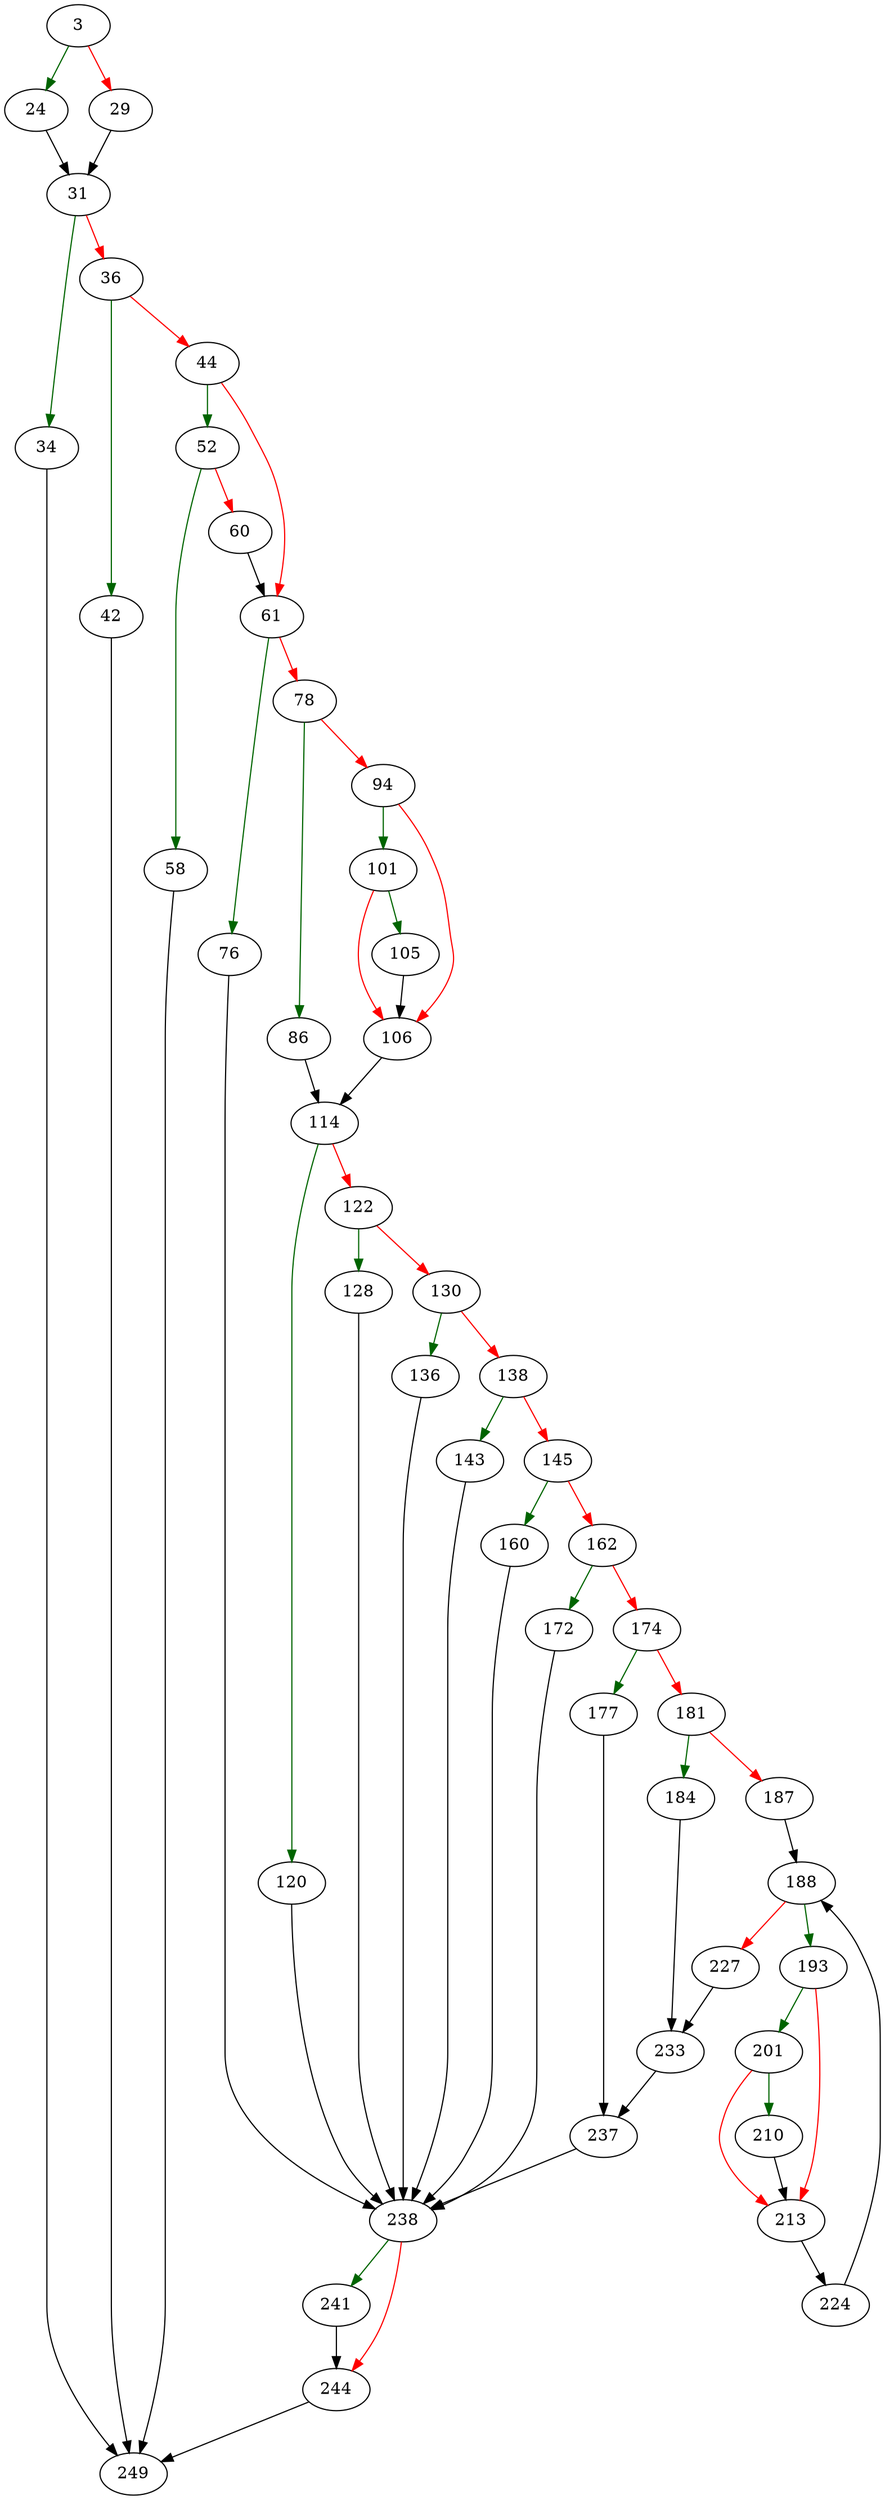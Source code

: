 strict digraph "editFunc" {
	// Node definitions.
	3 [entry=true];
	24;
	29;
	31;
	34;
	36;
	249;
	42;
	44;
	52;
	61;
	58;
	60;
	76;
	78;
	238;
	86;
	94;
	114;
	101;
	106;
	105;
	120;
	122;
	128;
	130;
	136;
	138;
	143;
	145;
	160;
	162;
	172;
	174;
	177;
	181;
	237;
	184;
	187;
	233;
	188;
	193;
	227;
	201;
	213;
	210;
	224;
	241;
	244;

	// Edge definitions.
	3 -> 24 [
		color=darkgreen
		cond=true
	];
	3 -> 29 [
		color=red
		cond=false
	];
	24 -> 31;
	29 -> 31;
	31 -> 34 [
		color=darkgreen
		cond=true
	];
	31 -> 36 [
		color=red
		cond=false
	];
	34 -> 249;
	36 -> 42 [
		color=darkgreen
		cond=true
	];
	36 -> 44 [
		color=red
		cond=false
	];
	42 -> 249;
	44 -> 52 [
		color=darkgreen
		cond=true
	];
	44 -> 61 [
		color=red
		cond=false
	];
	52 -> 58 [
		color=darkgreen
		cond=true
	];
	52 -> 60 [
		color=red
		cond=false
	];
	61 -> 76 [
		color=darkgreen
		cond=true
	];
	61 -> 78 [
		color=red
		cond=false
	];
	58 -> 249;
	60 -> 61;
	76 -> 238;
	78 -> 86 [
		color=darkgreen
		cond=true
	];
	78 -> 94 [
		color=red
		cond=false
	];
	238 -> 241 [
		color=darkgreen
		cond=true
	];
	238 -> 244 [
		color=red
		cond=false
	];
	86 -> 114;
	94 -> 101 [
		color=darkgreen
		cond=true
	];
	94 -> 106 [
		color=red
		cond=false
	];
	114 -> 120 [
		color=darkgreen
		cond=true
	];
	114 -> 122 [
		color=red
		cond=false
	];
	101 -> 106 [
		color=red
		cond=false
	];
	101 -> 105 [
		color=darkgreen
		cond=true
	];
	106 -> 114;
	105 -> 106;
	120 -> 238;
	122 -> 128 [
		color=darkgreen
		cond=true
	];
	122 -> 130 [
		color=red
		cond=false
	];
	128 -> 238;
	130 -> 136 [
		color=darkgreen
		cond=true
	];
	130 -> 138 [
		color=red
		cond=false
	];
	136 -> 238;
	138 -> 143 [
		color=darkgreen
		cond=true
	];
	138 -> 145 [
		color=red
		cond=false
	];
	143 -> 238;
	145 -> 160 [
		color=darkgreen
		cond=true
	];
	145 -> 162 [
		color=red
		cond=false
	];
	160 -> 238;
	162 -> 172 [
		color=darkgreen
		cond=true
	];
	162 -> 174 [
		color=red
		cond=false
	];
	172 -> 238;
	174 -> 177 [
		color=darkgreen
		cond=true
	];
	174 -> 181 [
		color=red
		cond=false
	];
	177 -> 237;
	181 -> 184 [
		color=darkgreen
		cond=true
	];
	181 -> 187 [
		color=red
		cond=false
	];
	237 -> 238;
	184 -> 233;
	187 -> 188;
	233 -> 237;
	188 -> 193 [
		color=darkgreen
		cond=true
	];
	188 -> 227 [
		color=red
		cond=false
	];
	193 -> 201 [
		color=darkgreen
		cond=true
	];
	193 -> 213 [
		color=red
		cond=false
	];
	227 -> 233;
	201 -> 213 [
		color=red
		cond=false
	];
	201 -> 210 [
		color=darkgreen
		cond=true
	];
	213 -> 224;
	210 -> 213;
	224 -> 188;
	241 -> 244;
	244 -> 249;
}